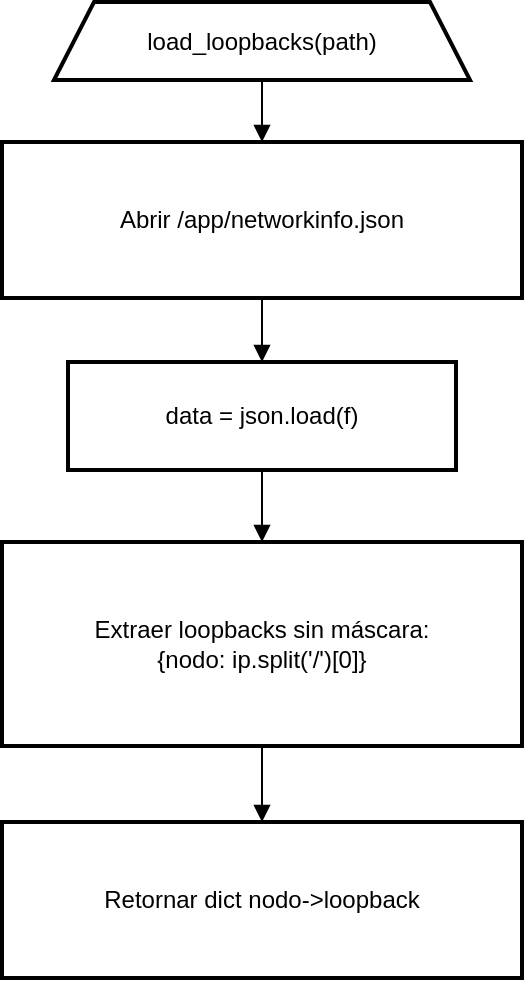 <mxfile version="27.0.9">
  <diagram name="Página-1" id="xB3wBuizRdIcKg77pqlH">
    <mxGraphModel grid="1" page="1" gridSize="10" guides="1" tooltips="1" connect="1" arrows="1" fold="1" pageScale="1" pageWidth="827" pageHeight="1169" math="0" shadow="0">
      <root>
        <mxCell id="0" />
        <mxCell id="1" parent="0" />
        <mxCell id="hfnginYKVkvyXyo3APej-1" value="load_loopbacks(path)" style="shape=trapezoid;perimeter=trapezoidPerimeter;fixedSize=1;strokeWidth=2;whiteSpace=wrap;" vertex="1" parent="1">
          <mxGeometry x="106" y="-1090" width="208" height="39" as="geometry" />
        </mxCell>
        <mxCell id="hfnginYKVkvyXyo3APej-2" value="Abrir /app/networkinfo.json" style="whiteSpace=wrap;strokeWidth=2;" vertex="1" parent="1">
          <mxGeometry x="80" y="-1020" width="260" height="78" as="geometry" />
        </mxCell>
        <mxCell id="hfnginYKVkvyXyo3APej-3" value="data = json.load(f)" style="whiteSpace=wrap;strokeWidth=2;" vertex="1" parent="1">
          <mxGeometry x="113" y="-910" width="194" height="54" as="geometry" />
        </mxCell>
        <mxCell id="hfnginYKVkvyXyo3APej-4" value="Extraer loopbacks sin máscara:&#xa;        {nodo: ip.split(&#39;/&#39;)[0]}" style="whiteSpace=wrap;strokeWidth=2;" vertex="1" parent="1">
          <mxGeometry x="80" y="-820" width="260" height="102" as="geometry" />
        </mxCell>
        <mxCell id="hfnginYKVkvyXyo3APej-5" value="Retornar dict nodo-&gt;loopback" style="whiteSpace=wrap;strokeWidth=2;" vertex="1" parent="1">
          <mxGeometry x="80" y="-680" width="260" height="78" as="geometry" />
        </mxCell>
        <mxCell id="hfnginYKVkvyXyo3APej-6" value="" style="curved=1;startArrow=none;endArrow=block;entryX=0.5;entryY=-0.01;rounded=0;exitX=0.5;exitY=1;exitDx=0;exitDy=0;" edge="1" parent="1" source="hfnginYKVkvyXyo3APej-1" target="hfnginYKVkvyXyo3APej-2">
          <mxGeometry relative="1" as="geometry">
            <Array as="points" />
            <mxPoint x="210" y="-1060" as="sourcePoint" />
          </mxGeometry>
        </mxCell>
        <mxCell id="hfnginYKVkvyXyo3APej-7" value="" style="curved=1;startArrow=none;endArrow=block;exitX=0.5;exitY=0.99;entryX=0.5;entryY=-0.01;rounded=0;" edge="1" parent="1" source="hfnginYKVkvyXyo3APej-2" target="hfnginYKVkvyXyo3APej-3">
          <mxGeometry relative="1" as="geometry">
            <Array as="points" />
          </mxGeometry>
        </mxCell>
        <mxCell id="hfnginYKVkvyXyo3APej-8" value="" style="curved=1;startArrow=none;endArrow=block;exitX=0.5;exitY=0.99;entryX=0.5;entryY=0;rounded=0;" edge="1" parent="1" source="hfnginYKVkvyXyo3APej-3" target="hfnginYKVkvyXyo3APej-4">
          <mxGeometry relative="1" as="geometry">
            <Array as="points" />
          </mxGeometry>
        </mxCell>
        <mxCell id="hfnginYKVkvyXyo3APej-9" value="" style="curved=1;startArrow=none;endArrow=block;exitX=0.5;exitY=1;entryX=0.5;entryY=-0.01;rounded=0;" edge="1" parent="1" source="hfnginYKVkvyXyo3APej-4" target="hfnginYKVkvyXyo3APej-5">
          <mxGeometry relative="1" as="geometry">
            <Array as="points" />
          </mxGeometry>
        </mxCell>
      </root>
    </mxGraphModel>
  </diagram>
</mxfile>
